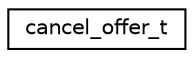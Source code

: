 digraph "Graphical Class Hierarchy"
{
  edge [fontname="Helvetica",fontsize="10",labelfontname="Helvetica",labelfontsize="10"];
  node [fontname="Helvetica",fontsize="10",shape=record];
  rankdir="LR";
  Node0 [label="cancel_offer_t",height=0.2,width=0.4,color="black", fillcolor="white", style="filled",URL="$structcancel__offer__t.html"];
}

